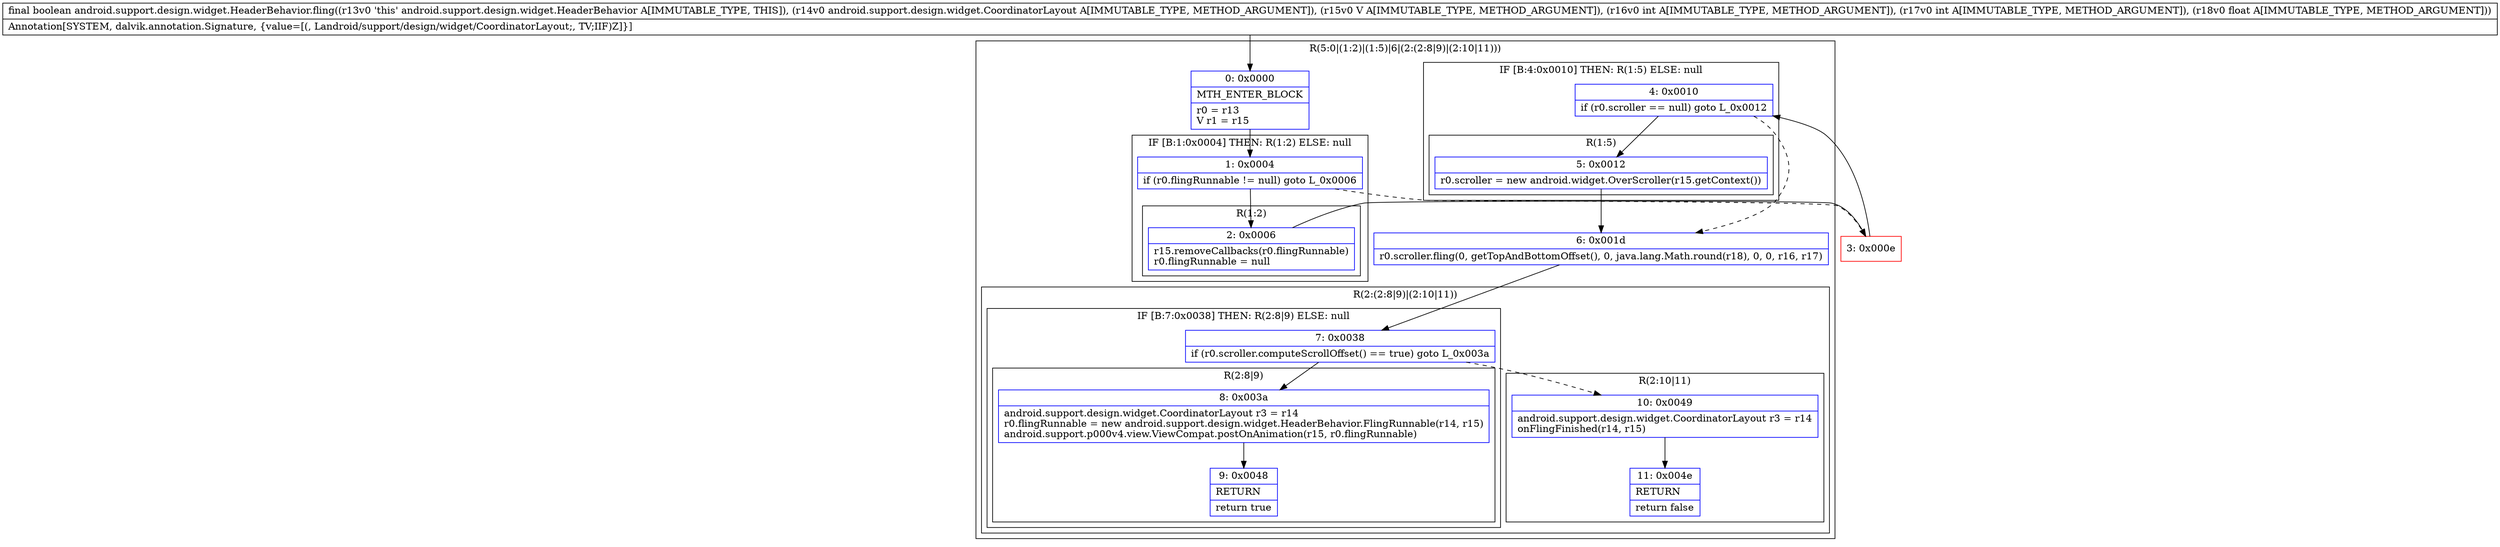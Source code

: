 digraph "CFG forandroid.support.design.widget.HeaderBehavior.fling(Landroid\/support\/design\/widget\/CoordinatorLayout;Landroid\/view\/View;IIF)Z" {
subgraph cluster_Region_687236943 {
label = "R(5:0|(1:2)|(1:5)|6|(2:(2:8|9)|(2:10|11)))";
node [shape=record,color=blue];
Node_0 [shape=record,label="{0\:\ 0x0000|MTH_ENTER_BLOCK\l|r0 = r13\lV r1 = r15\l}"];
subgraph cluster_IfRegion_1169591821 {
label = "IF [B:1:0x0004] THEN: R(1:2) ELSE: null";
node [shape=record,color=blue];
Node_1 [shape=record,label="{1\:\ 0x0004|if (r0.flingRunnable != null) goto L_0x0006\l}"];
subgraph cluster_Region_1324077330 {
label = "R(1:2)";
node [shape=record,color=blue];
Node_2 [shape=record,label="{2\:\ 0x0006|r15.removeCallbacks(r0.flingRunnable)\lr0.flingRunnable = null\l}"];
}
}
subgraph cluster_IfRegion_2067594267 {
label = "IF [B:4:0x0010] THEN: R(1:5) ELSE: null";
node [shape=record,color=blue];
Node_4 [shape=record,label="{4\:\ 0x0010|if (r0.scroller == null) goto L_0x0012\l}"];
subgraph cluster_Region_375415518 {
label = "R(1:5)";
node [shape=record,color=blue];
Node_5 [shape=record,label="{5\:\ 0x0012|r0.scroller = new android.widget.OverScroller(r15.getContext())\l}"];
}
}
Node_6 [shape=record,label="{6\:\ 0x001d|r0.scroller.fling(0, getTopAndBottomOffset(), 0, java.lang.Math.round(r18), 0, 0, r16, r17)\l}"];
subgraph cluster_Region_1733771513 {
label = "R(2:(2:8|9)|(2:10|11))";
node [shape=record,color=blue];
subgraph cluster_IfRegion_2007268928 {
label = "IF [B:7:0x0038] THEN: R(2:8|9) ELSE: null";
node [shape=record,color=blue];
Node_7 [shape=record,label="{7\:\ 0x0038|if (r0.scroller.computeScrollOffset() == true) goto L_0x003a\l}"];
subgraph cluster_Region_1774784350 {
label = "R(2:8|9)";
node [shape=record,color=blue];
Node_8 [shape=record,label="{8\:\ 0x003a|android.support.design.widget.CoordinatorLayout r3 = r14\lr0.flingRunnable = new android.support.design.widget.HeaderBehavior.FlingRunnable(r14, r15)\landroid.support.p000v4.view.ViewCompat.postOnAnimation(r15, r0.flingRunnable)\l}"];
Node_9 [shape=record,label="{9\:\ 0x0048|RETURN\l|return true\l}"];
}
}
subgraph cluster_Region_1217885341 {
label = "R(2:10|11)";
node [shape=record,color=blue];
Node_10 [shape=record,label="{10\:\ 0x0049|android.support.design.widget.CoordinatorLayout r3 = r14\lonFlingFinished(r14, r15)\l}"];
Node_11 [shape=record,label="{11\:\ 0x004e|RETURN\l|return false\l}"];
}
}
}
Node_3 [shape=record,color=red,label="{3\:\ 0x000e}"];
MethodNode[shape=record,label="{final boolean android.support.design.widget.HeaderBehavior.fling((r13v0 'this' android.support.design.widget.HeaderBehavior A[IMMUTABLE_TYPE, THIS]), (r14v0 android.support.design.widget.CoordinatorLayout A[IMMUTABLE_TYPE, METHOD_ARGUMENT]), (r15v0 V A[IMMUTABLE_TYPE, METHOD_ARGUMENT]), (r16v0 int A[IMMUTABLE_TYPE, METHOD_ARGUMENT]), (r17v0 int A[IMMUTABLE_TYPE, METHOD_ARGUMENT]), (r18v0 float A[IMMUTABLE_TYPE, METHOD_ARGUMENT]))  | Annotation[SYSTEM, dalvik.annotation.Signature, \{value=[(, Landroid\/support\/design\/widget\/CoordinatorLayout;, TV;IIF)Z]\}]\l}"];
MethodNode -> Node_0;
Node_0 -> Node_1;
Node_1 -> Node_2;
Node_1 -> Node_3[style=dashed];
Node_2 -> Node_3;
Node_4 -> Node_5;
Node_4 -> Node_6[style=dashed];
Node_5 -> Node_6;
Node_6 -> Node_7;
Node_7 -> Node_8;
Node_7 -> Node_10[style=dashed];
Node_8 -> Node_9;
Node_10 -> Node_11;
Node_3 -> Node_4;
}


